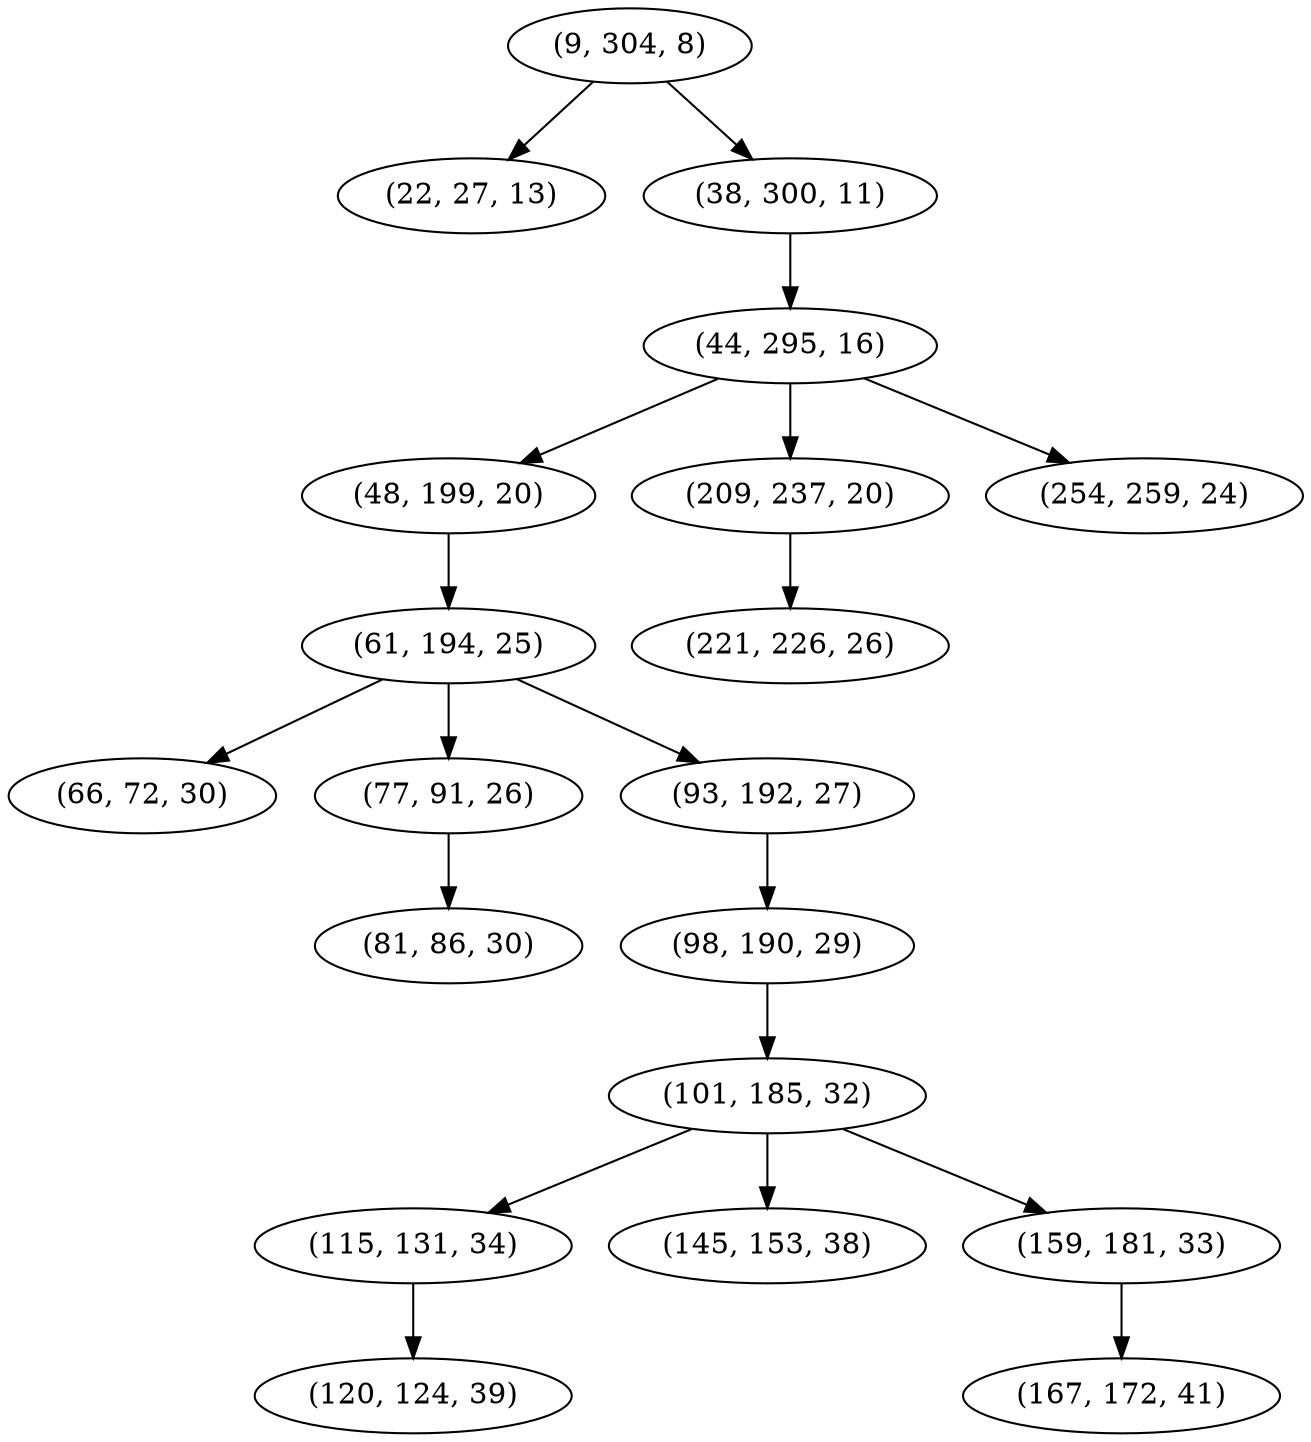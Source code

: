 digraph tree {
    "(9, 304, 8)";
    "(22, 27, 13)";
    "(38, 300, 11)";
    "(44, 295, 16)";
    "(48, 199, 20)";
    "(61, 194, 25)";
    "(66, 72, 30)";
    "(77, 91, 26)";
    "(81, 86, 30)";
    "(93, 192, 27)";
    "(98, 190, 29)";
    "(101, 185, 32)";
    "(115, 131, 34)";
    "(120, 124, 39)";
    "(145, 153, 38)";
    "(159, 181, 33)";
    "(167, 172, 41)";
    "(209, 237, 20)";
    "(221, 226, 26)";
    "(254, 259, 24)";
    "(9, 304, 8)" -> "(22, 27, 13)";
    "(9, 304, 8)" -> "(38, 300, 11)";
    "(38, 300, 11)" -> "(44, 295, 16)";
    "(44, 295, 16)" -> "(48, 199, 20)";
    "(44, 295, 16)" -> "(209, 237, 20)";
    "(44, 295, 16)" -> "(254, 259, 24)";
    "(48, 199, 20)" -> "(61, 194, 25)";
    "(61, 194, 25)" -> "(66, 72, 30)";
    "(61, 194, 25)" -> "(77, 91, 26)";
    "(61, 194, 25)" -> "(93, 192, 27)";
    "(77, 91, 26)" -> "(81, 86, 30)";
    "(93, 192, 27)" -> "(98, 190, 29)";
    "(98, 190, 29)" -> "(101, 185, 32)";
    "(101, 185, 32)" -> "(115, 131, 34)";
    "(101, 185, 32)" -> "(145, 153, 38)";
    "(101, 185, 32)" -> "(159, 181, 33)";
    "(115, 131, 34)" -> "(120, 124, 39)";
    "(159, 181, 33)" -> "(167, 172, 41)";
    "(209, 237, 20)" -> "(221, 226, 26)";
}
